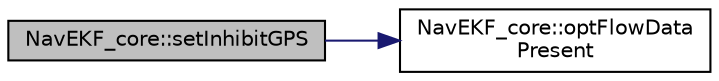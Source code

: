 digraph "NavEKF_core::setInhibitGPS"
{
 // INTERACTIVE_SVG=YES
  edge [fontname="Helvetica",fontsize="10",labelfontname="Helvetica",labelfontsize="10"];
  node [fontname="Helvetica",fontsize="10",shape=record];
  rankdir="LR";
  Node1 [label="NavEKF_core::setInhibitGPS",height=0.2,width=0.4,color="black", fillcolor="grey75", style="filled", fontcolor="black"];
  Node1 -> Node2 [color="midnightblue",fontsize="10",style="solid",fontname="Helvetica"];
  Node2 [label="NavEKF_core::optFlowData\lPresent",height=0.2,width=0.4,color="black", fillcolor="white", style="filled",URL="$classNavEKF__core.html#afc8ac1324263f212749dae11defa1fe9"];
}
